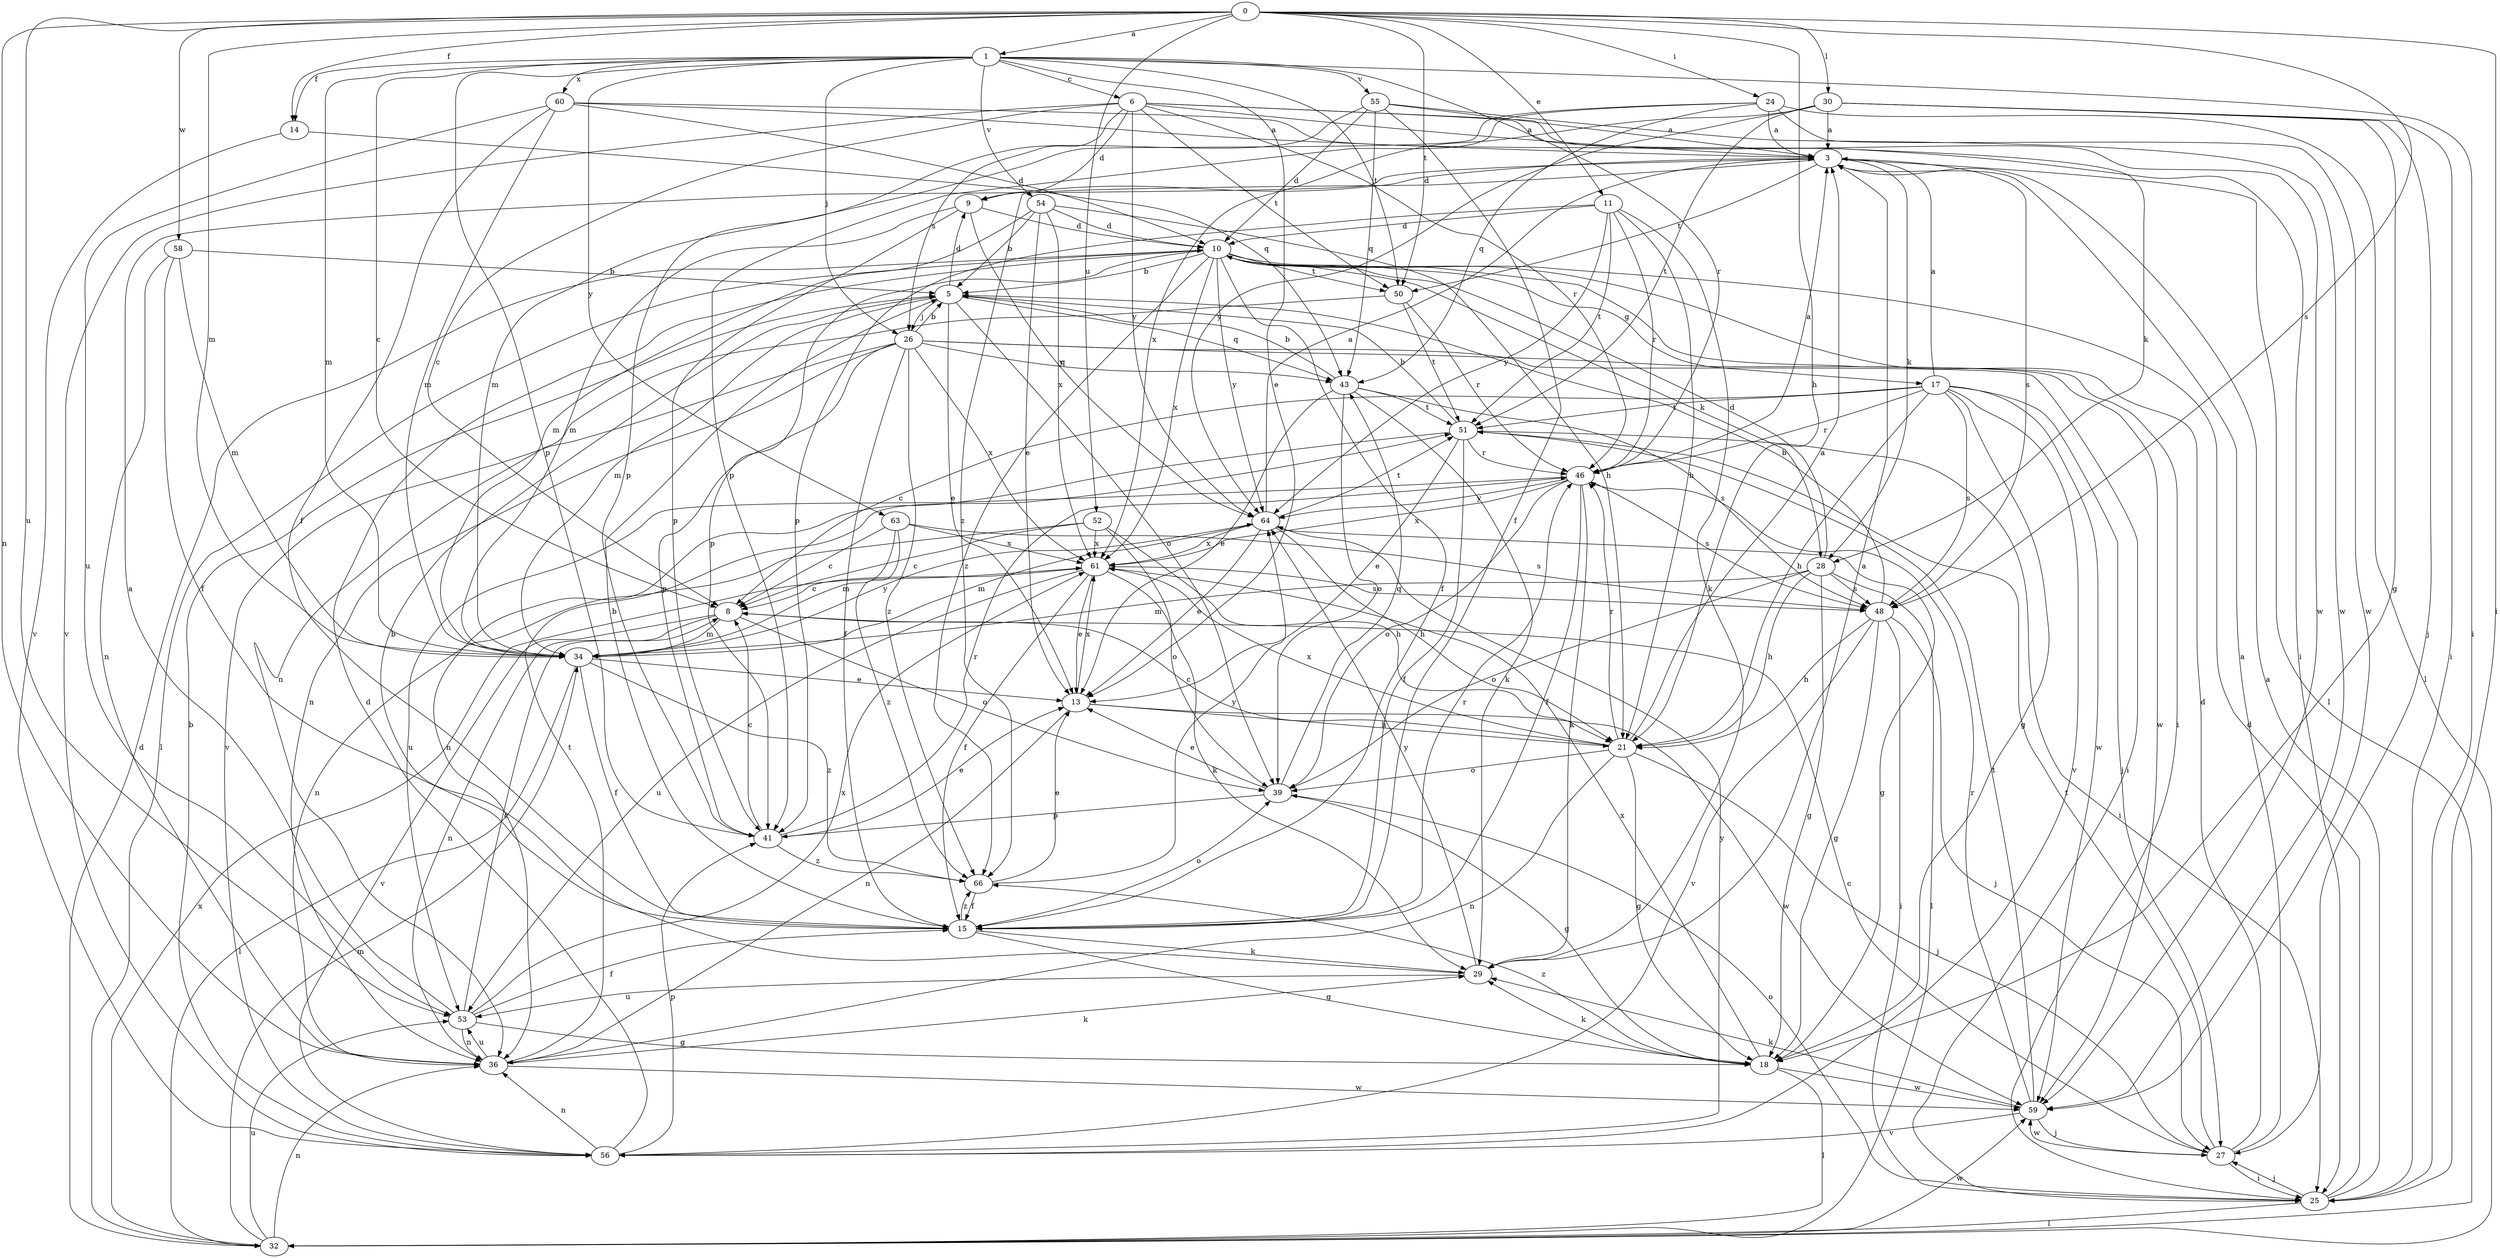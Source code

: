 strict digraph  {
0;
1;
3;
5;
6;
8;
9;
10;
11;
13;
14;
15;
17;
18;
21;
24;
25;
26;
27;
28;
29;
30;
32;
34;
36;
39;
41;
43;
46;
48;
50;
51;
52;
53;
54;
55;
56;
58;
59;
60;
61;
63;
64;
66;
0 -> 1  [label=a];
0 -> 11  [label=e];
0 -> 14  [label=f];
0 -> 21  [label=h];
0 -> 24  [label=i];
0 -> 25  [label=i];
0 -> 30  [label=l];
0 -> 34  [label=m];
0 -> 36  [label=n];
0 -> 48  [label=s];
0 -> 50  [label=t];
0 -> 52  [label=u];
0 -> 53  [label=u];
0 -> 58  [label=w];
1 -> 6  [label=c];
1 -> 8  [label=c];
1 -> 13  [label=e];
1 -> 14  [label=f];
1 -> 25  [label=i];
1 -> 26  [label=j];
1 -> 34  [label=m];
1 -> 41  [label=p];
1 -> 46  [label=r];
1 -> 50  [label=t];
1 -> 54  [label=v];
1 -> 55  [label=v];
1 -> 60  [label=x];
1 -> 63  [label=y];
3 -> 9  [label=d];
3 -> 28  [label=k];
3 -> 32  [label=l];
3 -> 48  [label=s];
3 -> 50  [label=t];
3 -> 66  [label=z];
5 -> 9  [label=d];
5 -> 13  [label=e];
5 -> 26  [label=j];
5 -> 34  [label=m];
5 -> 39  [label=o];
5 -> 43  [label=q];
6 -> 3  [label=a];
6 -> 8  [label=c];
6 -> 9  [label=d];
6 -> 28  [label=k];
6 -> 46  [label=r];
6 -> 50  [label=t];
6 -> 56  [label=v];
6 -> 59  [label=w];
6 -> 64  [label=y];
6 -> 26  [label=s];
8 -> 34  [label=m];
8 -> 36  [label=n];
8 -> 39  [label=o];
8 -> 56  [label=v];
9 -> 10  [label=d];
9 -> 34  [label=m];
9 -> 41  [label=p];
9 -> 64  [label=y];
10 -> 5  [label=b];
10 -> 15  [label=f];
10 -> 17  [label=g];
10 -> 25  [label=i];
10 -> 28  [label=k];
10 -> 32  [label=l];
10 -> 41  [label=p];
10 -> 50  [label=t];
10 -> 61  [label=x];
10 -> 64  [label=y];
10 -> 66  [label=z];
11 -> 10  [label=d];
11 -> 21  [label=h];
11 -> 29  [label=k];
11 -> 41  [label=p];
11 -> 46  [label=r];
11 -> 51  [label=t];
11 -> 64  [label=y];
13 -> 21  [label=h];
13 -> 36  [label=n];
13 -> 59  [label=w];
13 -> 61  [label=x];
14 -> 43  [label=q];
14 -> 56  [label=v];
15 -> 5  [label=b];
15 -> 18  [label=g];
15 -> 29  [label=k];
15 -> 39  [label=o];
15 -> 46  [label=r];
15 -> 66  [label=z];
17 -> 3  [label=a];
17 -> 8  [label=c];
17 -> 18  [label=g];
17 -> 21  [label=h];
17 -> 27  [label=j];
17 -> 46  [label=r];
17 -> 48  [label=s];
17 -> 51  [label=t];
17 -> 56  [label=v];
17 -> 59  [label=w];
18 -> 29  [label=k];
18 -> 32  [label=l];
18 -> 59  [label=w];
18 -> 61  [label=x];
18 -> 66  [label=z];
21 -> 3  [label=a];
21 -> 8  [label=c];
21 -> 18  [label=g];
21 -> 27  [label=j];
21 -> 36  [label=n];
21 -> 39  [label=o];
21 -> 46  [label=r];
21 -> 61  [label=x];
24 -> 3  [label=a];
24 -> 32  [label=l];
24 -> 34  [label=m];
24 -> 41  [label=p];
24 -> 43  [label=q];
24 -> 59  [label=w];
25 -> 3  [label=a];
25 -> 10  [label=d];
25 -> 27  [label=j];
25 -> 32  [label=l];
25 -> 39  [label=o];
26 -> 5  [label=b];
26 -> 15  [label=f];
26 -> 25  [label=i];
26 -> 36  [label=n];
26 -> 41  [label=p];
26 -> 43  [label=q];
26 -> 56  [label=v];
26 -> 59  [label=w];
26 -> 61  [label=x];
26 -> 66  [label=z];
27 -> 3  [label=a];
27 -> 8  [label=c];
27 -> 10  [label=d];
27 -> 25  [label=i];
27 -> 51  [label=t];
27 -> 59  [label=w];
28 -> 10  [label=d];
28 -> 18  [label=g];
28 -> 21  [label=h];
28 -> 32  [label=l];
28 -> 34  [label=m];
28 -> 39  [label=o];
28 -> 48  [label=s];
29 -> 3  [label=a];
29 -> 5  [label=b];
29 -> 53  [label=u];
29 -> 64  [label=y];
30 -> 3  [label=a];
30 -> 18  [label=g];
30 -> 25  [label=i];
30 -> 27  [label=j];
30 -> 51  [label=t];
30 -> 61  [label=x];
30 -> 64  [label=y];
32 -> 10  [label=d];
32 -> 34  [label=m];
32 -> 36  [label=n];
32 -> 53  [label=u];
32 -> 59  [label=w];
32 -> 61  [label=x];
34 -> 13  [label=e];
34 -> 15  [label=f];
34 -> 32  [label=l];
34 -> 64  [label=y];
34 -> 66  [label=z];
36 -> 29  [label=k];
36 -> 51  [label=t];
36 -> 53  [label=u];
36 -> 59  [label=w];
39 -> 13  [label=e];
39 -> 18  [label=g];
39 -> 41  [label=p];
39 -> 43  [label=q];
41 -> 8  [label=c];
41 -> 13  [label=e];
41 -> 46  [label=r];
41 -> 66  [label=z];
43 -> 5  [label=b];
43 -> 13  [label=e];
43 -> 29  [label=k];
43 -> 39  [label=o];
43 -> 48  [label=s];
43 -> 51  [label=t];
46 -> 3  [label=a];
46 -> 15  [label=f];
46 -> 29  [label=k];
46 -> 39  [label=o];
46 -> 48  [label=s];
46 -> 53  [label=u];
46 -> 61  [label=x];
46 -> 64  [label=y];
48 -> 5  [label=b];
48 -> 18  [label=g];
48 -> 21  [label=h];
48 -> 25  [label=i];
48 -> 27  [label=j];
48 -> 56  [label=v];
50 -> 36  [label=n];
50 -> 46  [label=r];
50 -> 51  [label=t];
51 -> 5  [label=b];
51 -> 13  [label=e];
51 -> 15  [label=f];
51 -> 25  [label=i];
51 -> 36  [label=n];
51 -> 46  [label=r];
52 -> 8  [label=c];
52 -> 21  [label=h];
52 -> 36  [label=n];
52 -> 39  [label=o];
52 -> 61  [label=x];
53 -> 3  [label=a];
53 -> 8  [label=c];
53 -> 15  [label=f];
53 -> 18  [label=g];
53 -> 36  [label=n];
53 -> 61  [label=x];
54 -> 5  [label=b];
54 -> 10  [label=d];
54 -> 13  [label=e];
54 -> 21  [label=h];
54 -> 34  [label=m];
54 -> 61  [label=x];
55 -> 3  [label=a];
55 -> 10  [label=d];
55 -> 15  [label=f];
55 -> 41  [label=p];
55 -> 43  [label=q];
55 -> 59  [label=w];
56 -> 5  [label=b];
56 -> 10  [label=d];
56 -> 36  [label=n];
56 -> 41  [label=p];
56 -> 64  [label=y];
58 -> 5  [label=b];
58 -> 15  [label=f];
58 -> 34  [label=m];
58 -> 36  [label=n];
59 -> 27  [label=j];
59 -> 29  [label=k];
59 -> 46  [label=r];
59 -> 51  [label=t];
59 -> 56  [label=v];
60 -> 3  [label=a];
60 -> 10  [label=d];
60 -> 15  [label=f];
60 -> 25  [label=i];
60 -> 34  [label=m];
60 -> 53  [label=u];
61 -> 8  [label=c];
61 -> 13  [label=e];
61 -> 15  [label=f];
61 -> 29  [label=k];
61 -> 48  [label=s];
61 -> 53  [label=u];
63 -> 8  [label=c];
63 -> 34  [label=m];
63 -> 48  [label=s];
63 -> 61  [label=x];
63 -> 66  [label=z];
64 -> 3  [label=a];
64 -> 13  [label=e];
64 -> 18  [label=g];
64 -> 21  [label=h];
64 -> 34  [label=m];
64 -> 51  [label=t];
64 -> 61  [label=x];
66 -> 13  [label=e];
66 -> 15  [label=f];
66 -> 64  [label=y];
}
